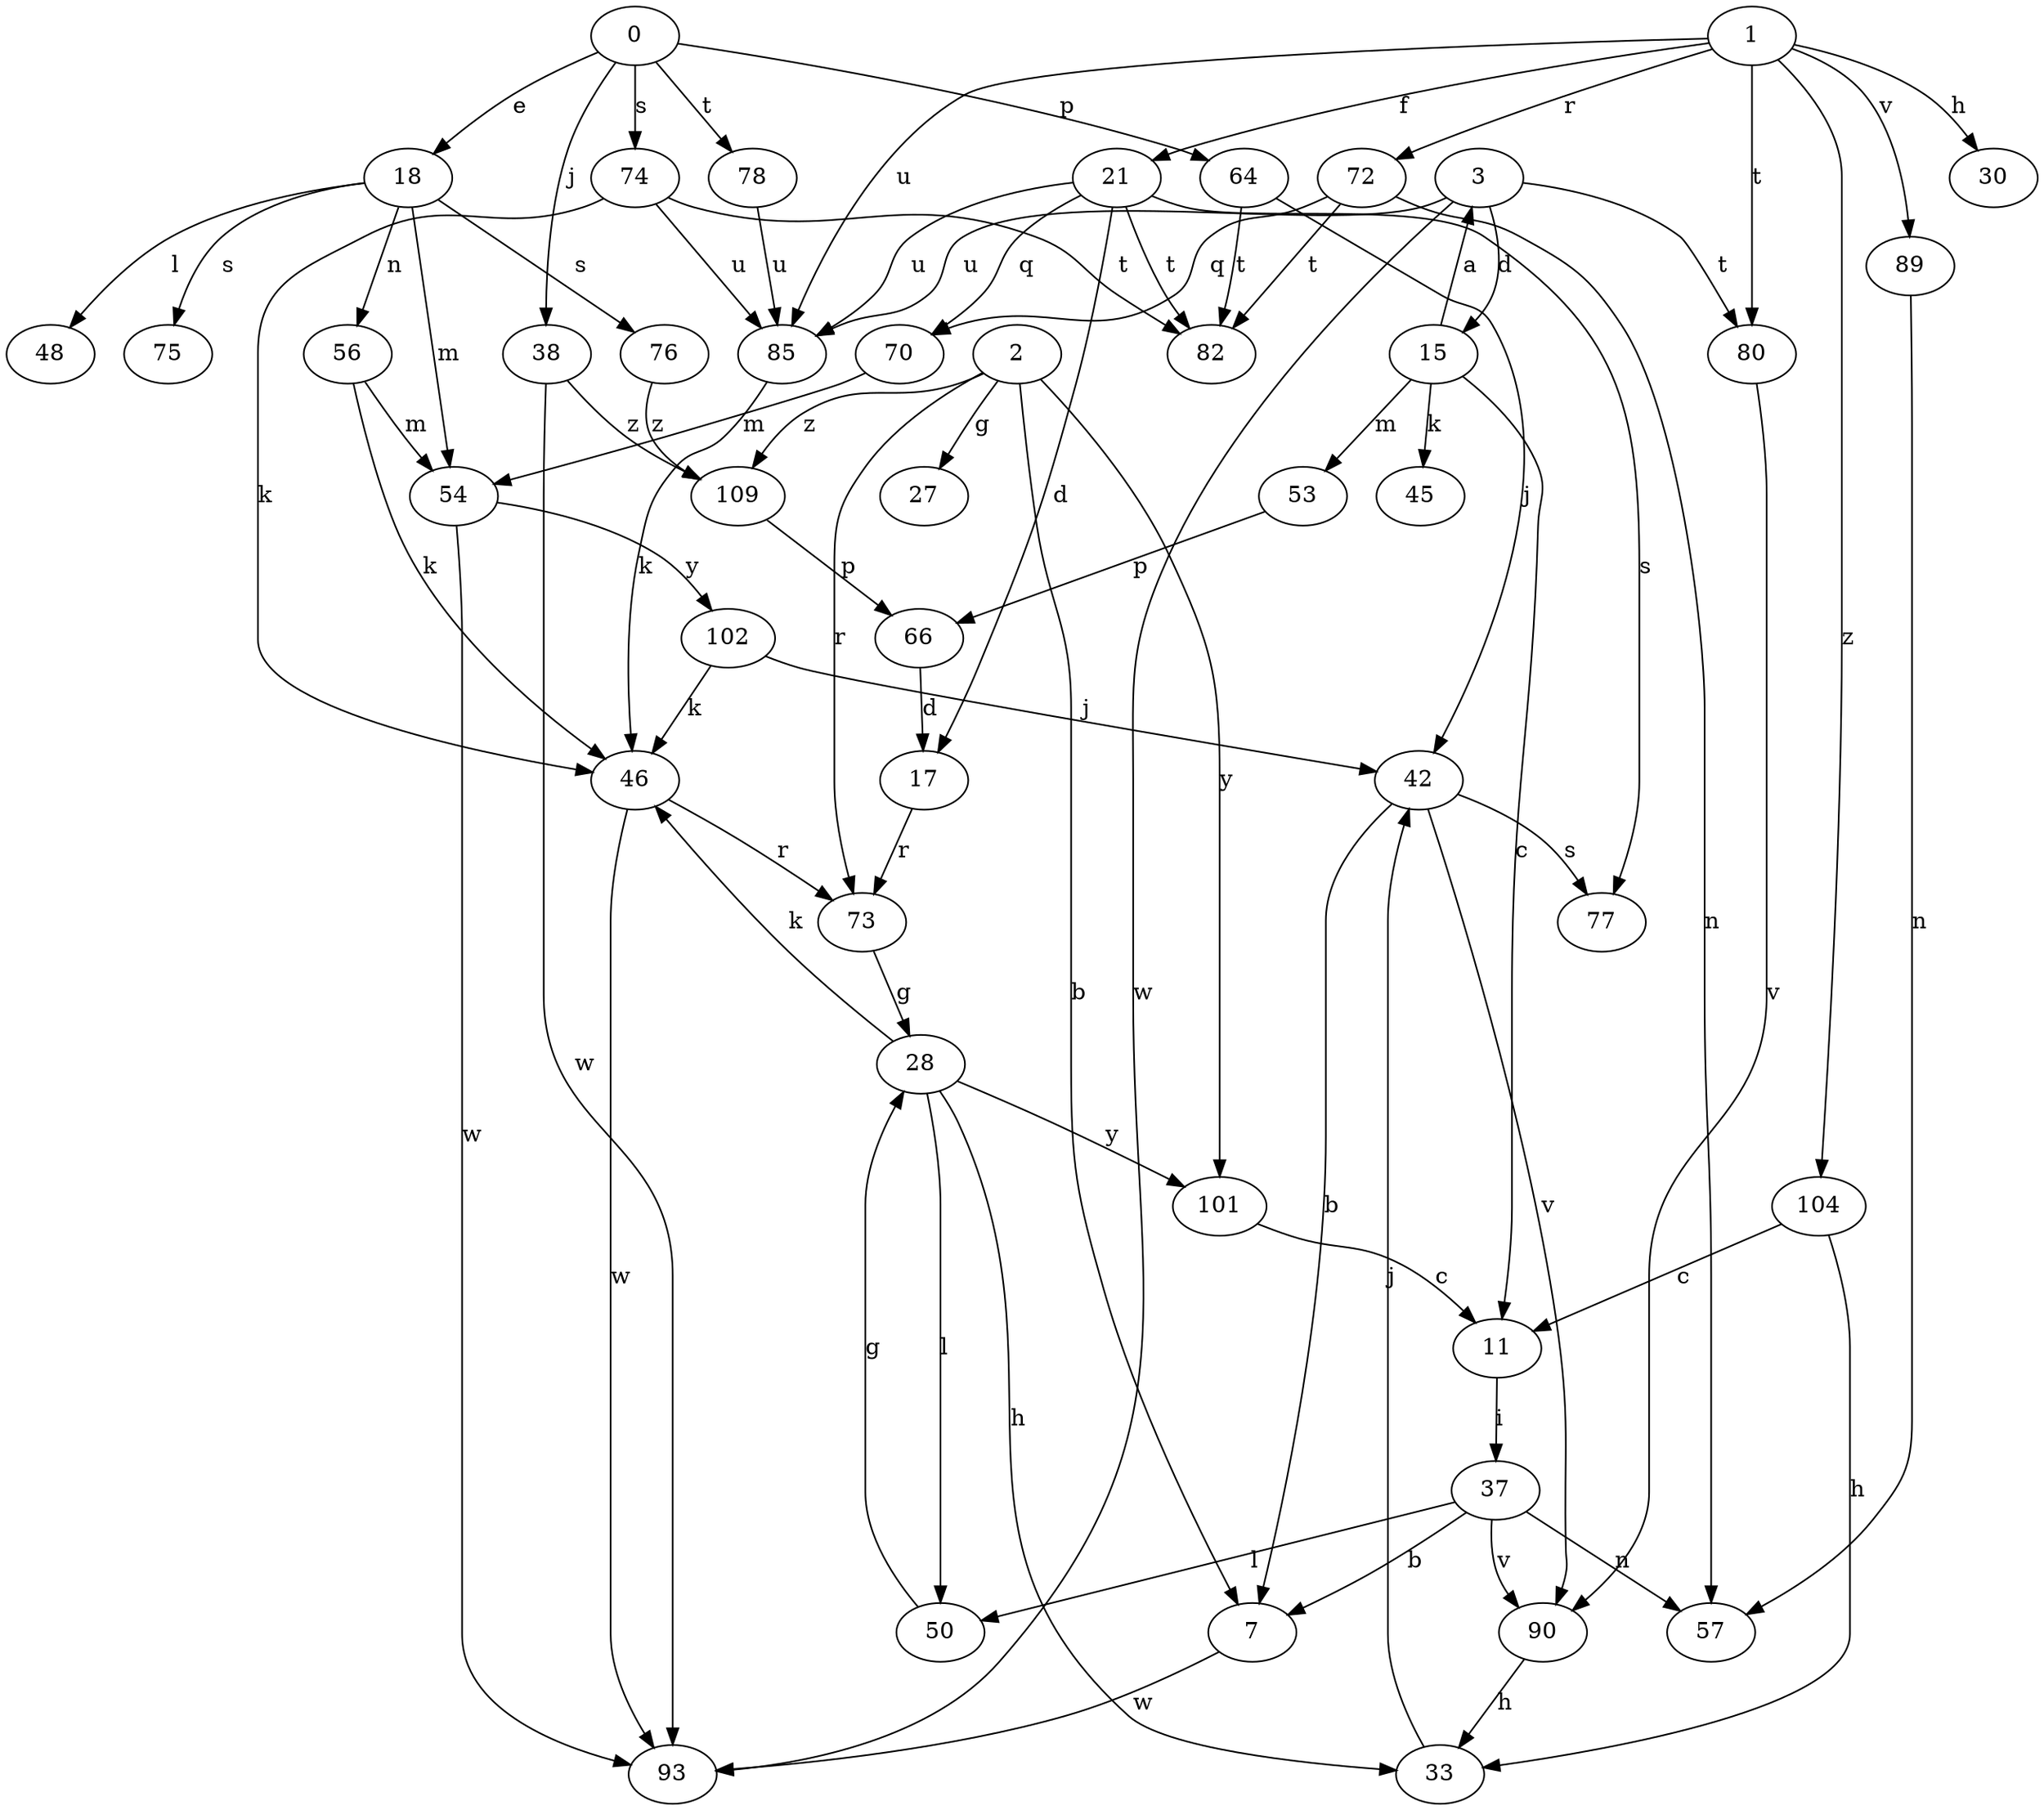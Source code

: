 strict digraph  {
0;
1;
2;
3;
7;
11;
15;
17;
18;
21;
27;
28;
30;
33;
37;
38;
42;
45;
46;
48;
50;
53;
54;
56;
57;
64;
66;
70;
72;
73;
74;
75;
76;
77;
78;
80;
82;
85;
89;
90;
93;
101;
102;
104;
109;
0 -> 18  [label=e];
0 -> 38  [label=j];
0 -> 64  [label=p];
0 -> 74  [label=s];
0 -> 78  [label=t];
1 -> 21  [label=f];
1 -> 30  [label=h];
1 -> 72  [label=r];
1 -> 80  [label=t];
1 -> 85  [label=u];
1 -> 89  [label=v];
1 -> 104  [label=z];
2 -> 7  [label=b];
2 -> 27  [label=g];
2 -> 73  [label=r];
2 -> 101  [label=y];
2 -> 109  [label=z];
3 -> 15  [label=d];
3 -> 80  [label=t];
3 -> 85  [label=u];
3 -> 93  [label=w];
7 -> 93  [label=w];
11 -> 37  [label=i];
15 -> 3  [label=a];
15 -> 11  [label=c];
15 -> 45  [label=k];
15 -> 53  [label=m];
17 -> 73  [label=r];
18 -> 48  [label=l];
18 -> 54  [label=m];
18 -> 56  [label=n];
18 -> 75  [label=s];
18 -> 76  [label=s];
21 -> 17  [label=d];
21 -> 70  [label=q];
21 -> 77  [label=s];
21 -> 82  [label=t];
21 -> 85  [label=u];
28 -> 33  [label=h];
28 -> 46  [label=k];
28 -> 50  [label=l];
28 -> 101  [label=y];
33 -> 42  [label=j];
37 -> 7  [label=b];
37 -> 50  [label=l];
37 -> 57  [label=n];
37 -> 90  [label=v];
38 -> 93  [label=w];
38 -> 109  [label=z];
42 -> 7  [label=b];
42 -> 77  [label=s];
42 -> 90  [label=v];
46 -> 73  [label=r];
46 -> 93  [label=w];
50 -> 28  [label=g];
53 -> 66  [label=p];
54 -> 93  [label=w];
54 -> 102  [label=y];
56 -> 46  [label=k];
56 -> 54  [label=m];
64 -> 42  [label=j];
64 -> 82  [label=t];
66 -> 17  [label=d];
70 -> 54  [label=m];
72 -> 57  [label=n];
72 -> 70  [label=q];
72 -> 82  [label=t];
73 -> 28  [label=g];
74 -> 46  [label=k];
74 -> 82  [label=t];
74 -> 85  [label=u];
76 -> 109  [label=z];
78 -> 85  [label=u];
80 -> 90  [label=v];
85 -> 46  [label=k];
89 -> 57  [label=n];
90 -> 33  [label=h];
101 -> 11  [label=c];
102 -> 42  [label=j];
102 -> 46  [label=k];
104 -> 11  [label=c];
104 -> 33  [label=h];
109 -> 66  [label=p];
}
